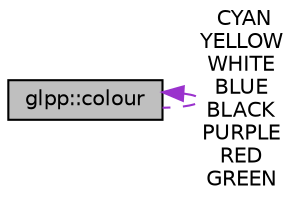 digraph "glpp::colour"
{
  edge [fontname="Helvetica",fontsize="10",labelfontname="Helvetica",labelfontsize="10"];
  node [fontname="Helvetica",fontsize="10",shape=record];
  Node1 [label="glpp::colour",height=0.2,width=0.4,color="black", fillcolor="grey75", style="filled", fontcolor="black"];
  Node1 -> Node1 [dir="back",color="darkorchid3",fontsize="10",style="dashed",label=" CYAN\nYELLOW\nWHITE\nBLUE\nBLACK\nPURPLE\nRED\nGREEN" ,fontname="Helvetica"];
}
